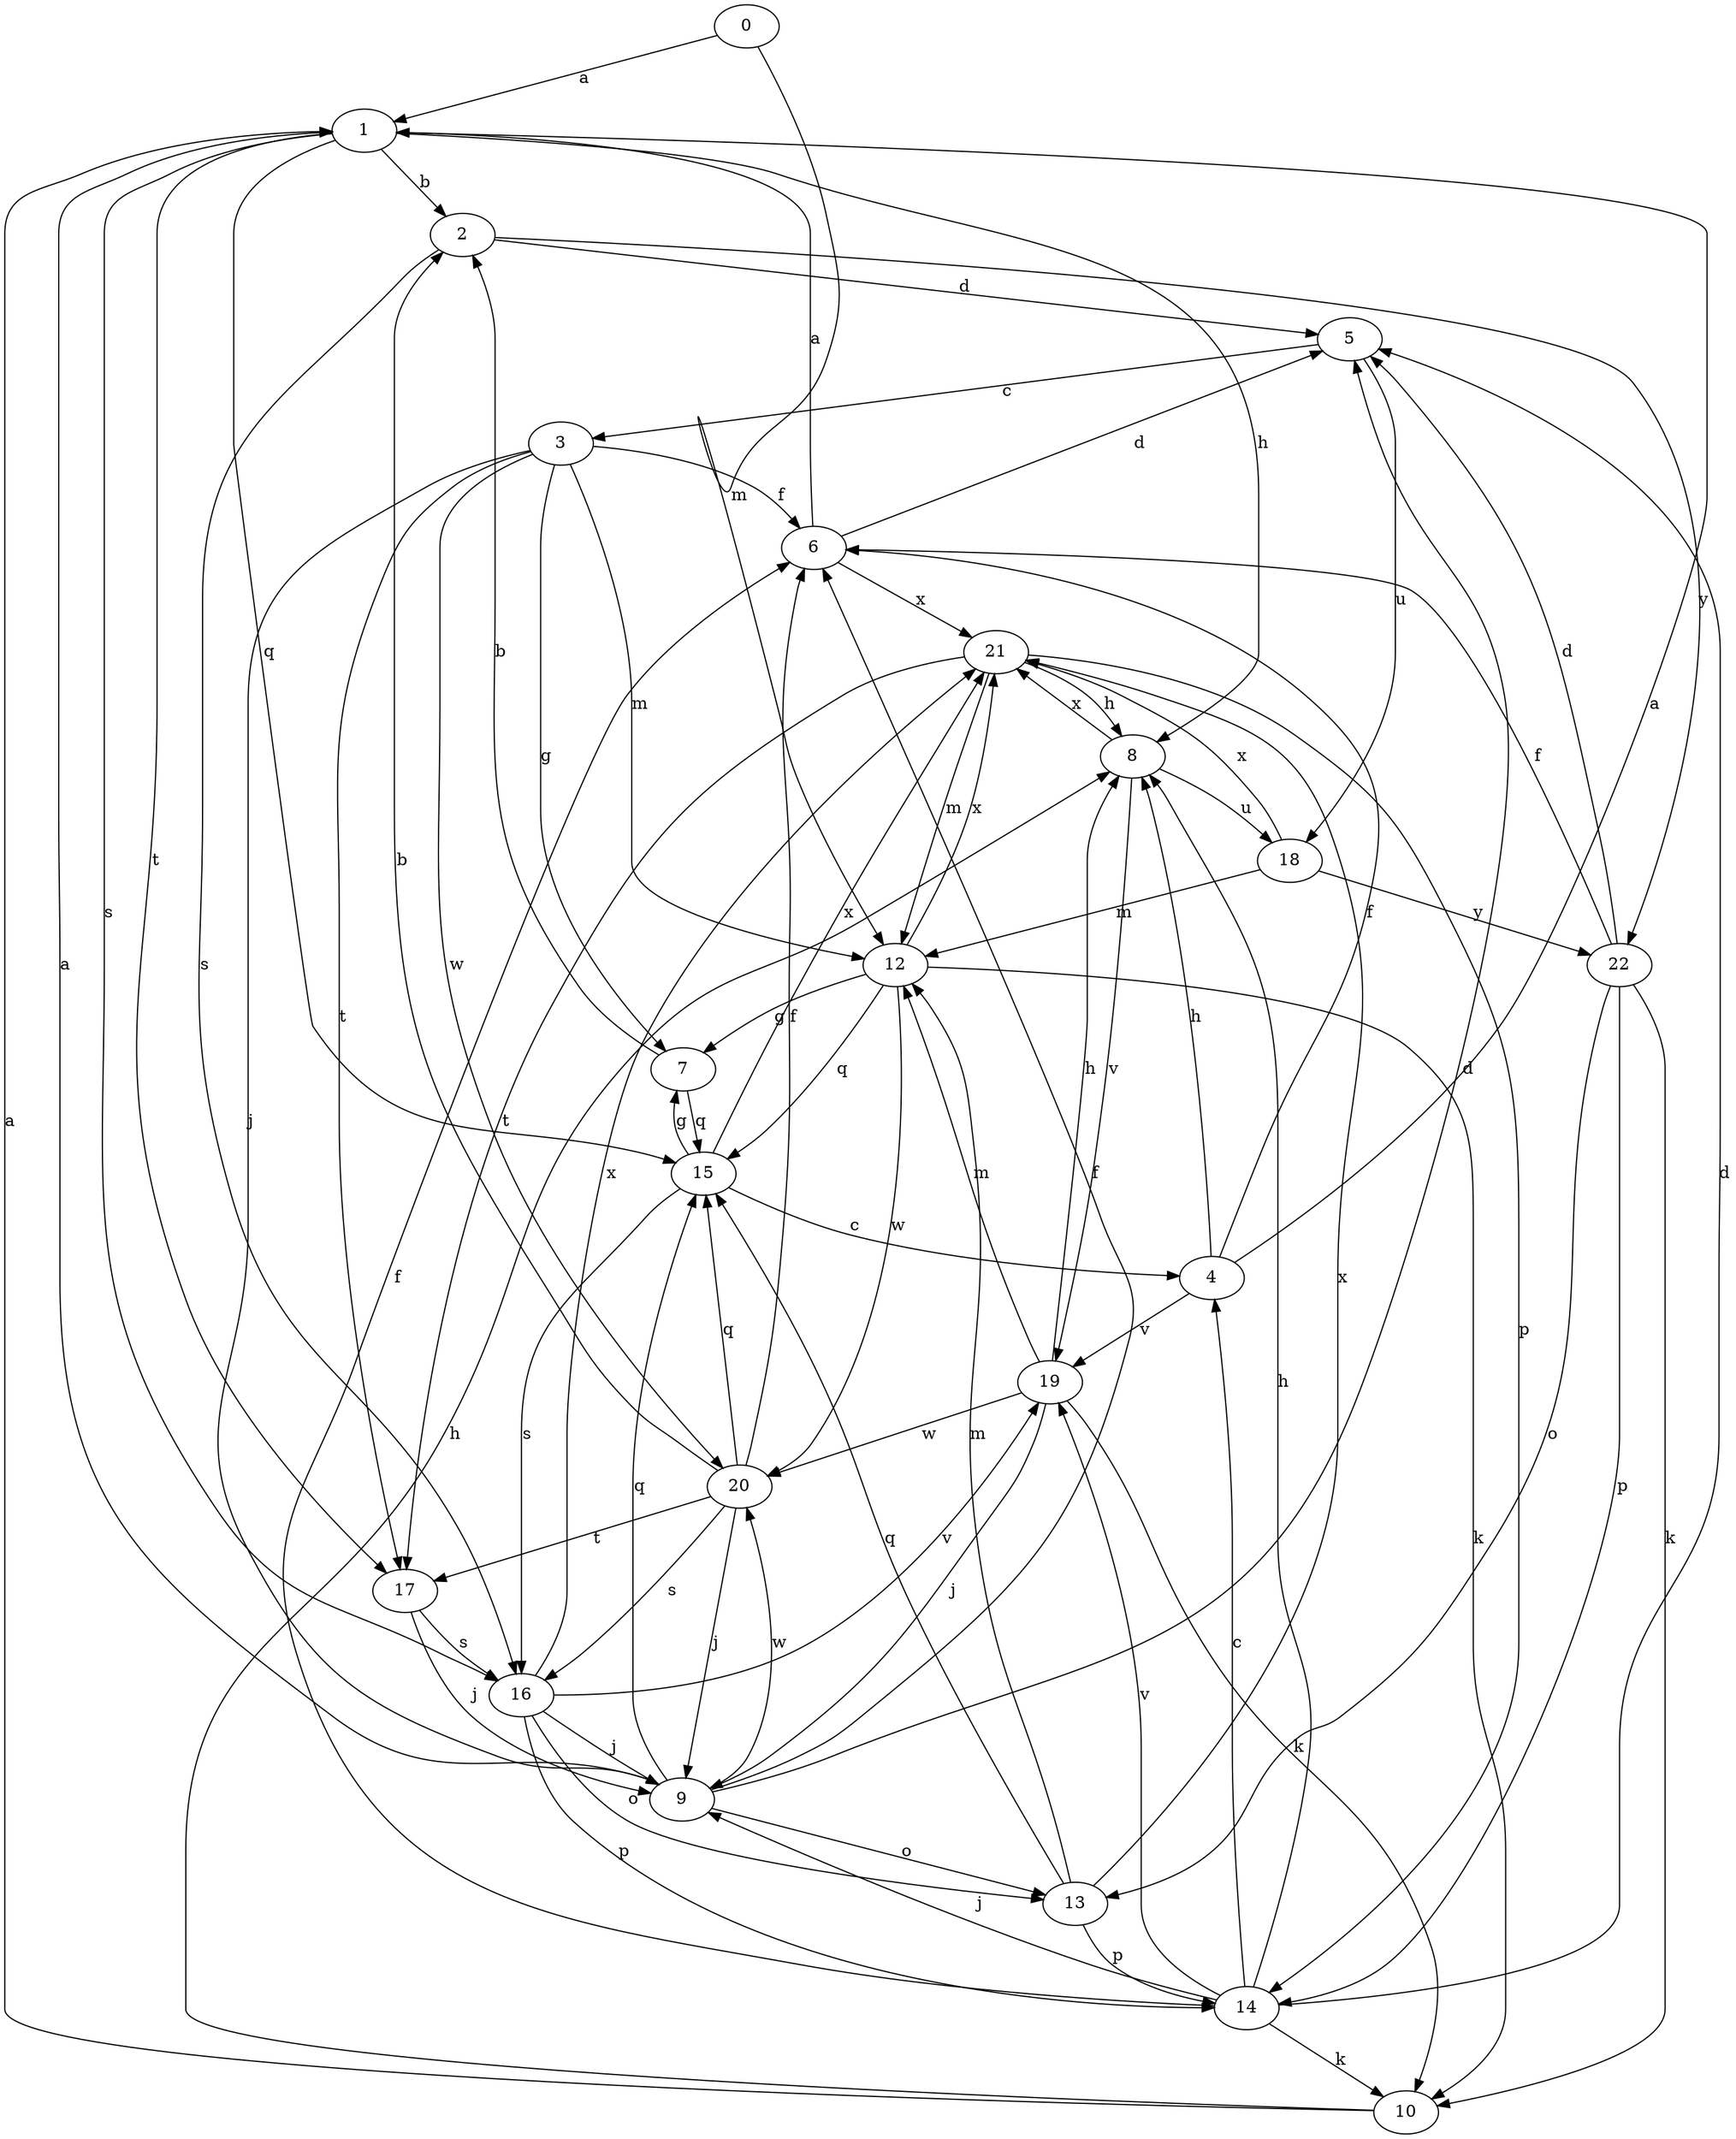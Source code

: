 strict digraph  {
1;
2;
3;
4;
5;
6;
7;
0;
8;
9;
10;
12;
13;
14;
15;
16;
17;
18;
19;
20;
21;
22;
1 -> 2  [label=b];
1 -> 8  [label=h];
1 -> 15  [label=q];
1 -> 16  [label=s];
1 -> 17  [label=t];
2 -> 5  [label=d];
2 -> 16  [label=s];
2 -> 22  [label=y];
3 -> 6  [label=f];
3 -> 7  [label=g];
3 -> 9  [label=j];
3 -> 12  [label=m];
3 -> 17  [label=t];
3 -> 20  [label=w];
4 -> 1  [label=a];
4 -> 6  [label=f];
4 -> 8  [label=h];
4 -> 19  [label=v];
5 -> 3  [label=c];
5 -> 18  [label=u];
6 -> 1  [label=a];
6 -> 5  [label=d];
6 -> 21  [label=x];
7 -> 2  [label=b];
7 -> 15  [label=q];
0 -> 1  [label=a];
0 -> 12  [label=m];
8 -> 18  [label=u];
8 -> 19  [label=v];
8 -> 21  [label=x];
9 -> 1  [label=a];
9 -> 5  [label=d];
9 -> 6  [label=f];
9 -> 13  [label=o];
9 -> 15  [label=q];
9 -> 20  [label=w];
10 -> 1  [label=a];
10 -> 8  [label=h];
12 -> 7  [label=g];
12 -> 10  [label=k];
12 -> 15  [label=q];
12 -> 20  [label=w];
12 -> 21  [label=x];
13 -> 12  [label=m];
13 -> 14  [label=p];
13 -> 15  [label=q];
13 -> 21  [label=x];
14 -> 4  [label=c];
14 -> 5  [label=d];
14 -> 6  [label=f];
14 -> 8  [label=h];
14 -> 9  [label=j];
14 -> 10  [label=k];
14 -> 19  [label=v];
15 -> 4  [label=c];
15 -> 7  [label=g];
15 -> 16  [label=s];
15 -> 21  [label=x];
16 -> 9  [label=j];
16 -> 13  [label=o];
16 -> 14  [label=p];
16 -> 19  [label=v];
16 -> 21  [label=x];
17 -> 9  [label=j];
17 -> 16  [label=s];
18 -> 12  [label=m];
18 -> 21  [label=x];
18 -> 22  [label=y];
19 -> 8  [label=h];
19 -> 9  [label=j];
19 -> 10  [label=k];
19 -> 12  [label=m];
19 -> 20  [label=w];
20 -> 2  [label=b];
20 -> 6  [label=f];
20 -> 9  [label=j];
20 -> 15  [label=q];
20 -> 16  [label=s];
20 -> 17  [label=t];
21 -> 8  [label=h];
21 -> 12  [label=m];
21 -> 14  [label=p];
21 -> 17  [label=t];
22 -> 5  [label=d];
22 -> 6  [label=f];
22 -> 10  [label=k];
22 -> 13  [label=o];
22 -> 14  [label=p];
}
